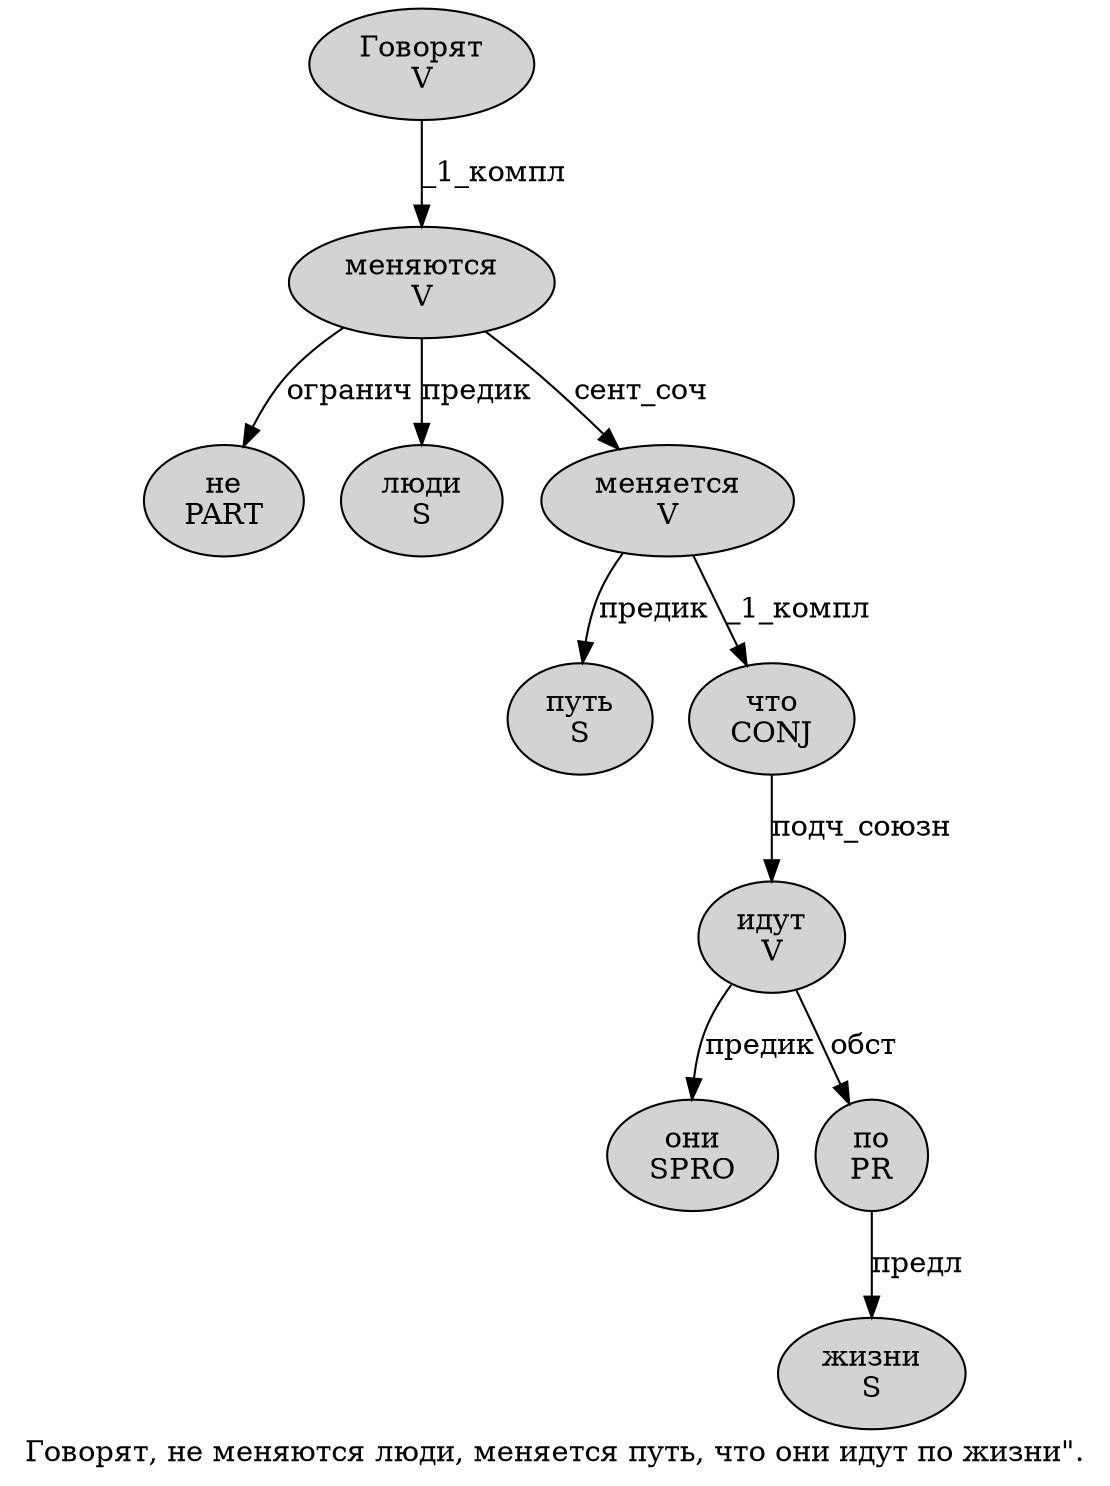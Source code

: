 digraph SENTENCE_364 {
	graph [label="Говорят, не меняются люди, меняется путь, что они идут по жизни\"."]
	node [style=filled]
		0 [label="Говорят
V" color="" fillcolor=lightgray penwidth=1 shape=ellipse]
		2 [label="не
PART" color="" fillcolor=lightgray penwidth=1 shape=ellipse]
		3 [label="меняются
V" color="" fillcolor=lightgray penwidth=1 shape=ellipse]
		4 [label="люди
S" color="" fillcolor=lightgray penwidth=1 shape=ellipse]
		6 [label="меняется
V" color="" fillcolor=lightgray penwidth=1 shape=ellipse]
		7 [label="путь
S" color="" fillcolor=lightgray penwidth=1 shape=ellipse]
		9 [label="что
CONJ" color="" fillcolor=lightgray penwidth=1 shape=ellipse]
		10 [label="они
SPRO" color="" fillcolor=lightgray penwidth=1 shape=ellipse]
		11 [label="идут
V" color="" fillcolor=lightgray penwidth=1 shape=ellipse]
		12 [label="по
PR" color="" fillcolor=lightgray penwidth=1 shape=ellipse]
		13 [label="жизни
S" color="" fillcolor=lightgray penwidth=1 shape=ellipse]
			11 -> 10 [label="предик"]
			11 -> 12 [label="обст"]
			9 -> 11 [label="подч_союзн"]
			3 -> 2 [label="огранич"]
			3 -> 4 [label="предик"]
			3 -> 6 [label="сент_соч"]
			6 -> 7 [label="предик"]
			6 -> 9 [label="_1_компл"]
			0 -> 3 [label="_1_компл"]
			12 -> 13 [label="предл"]
}